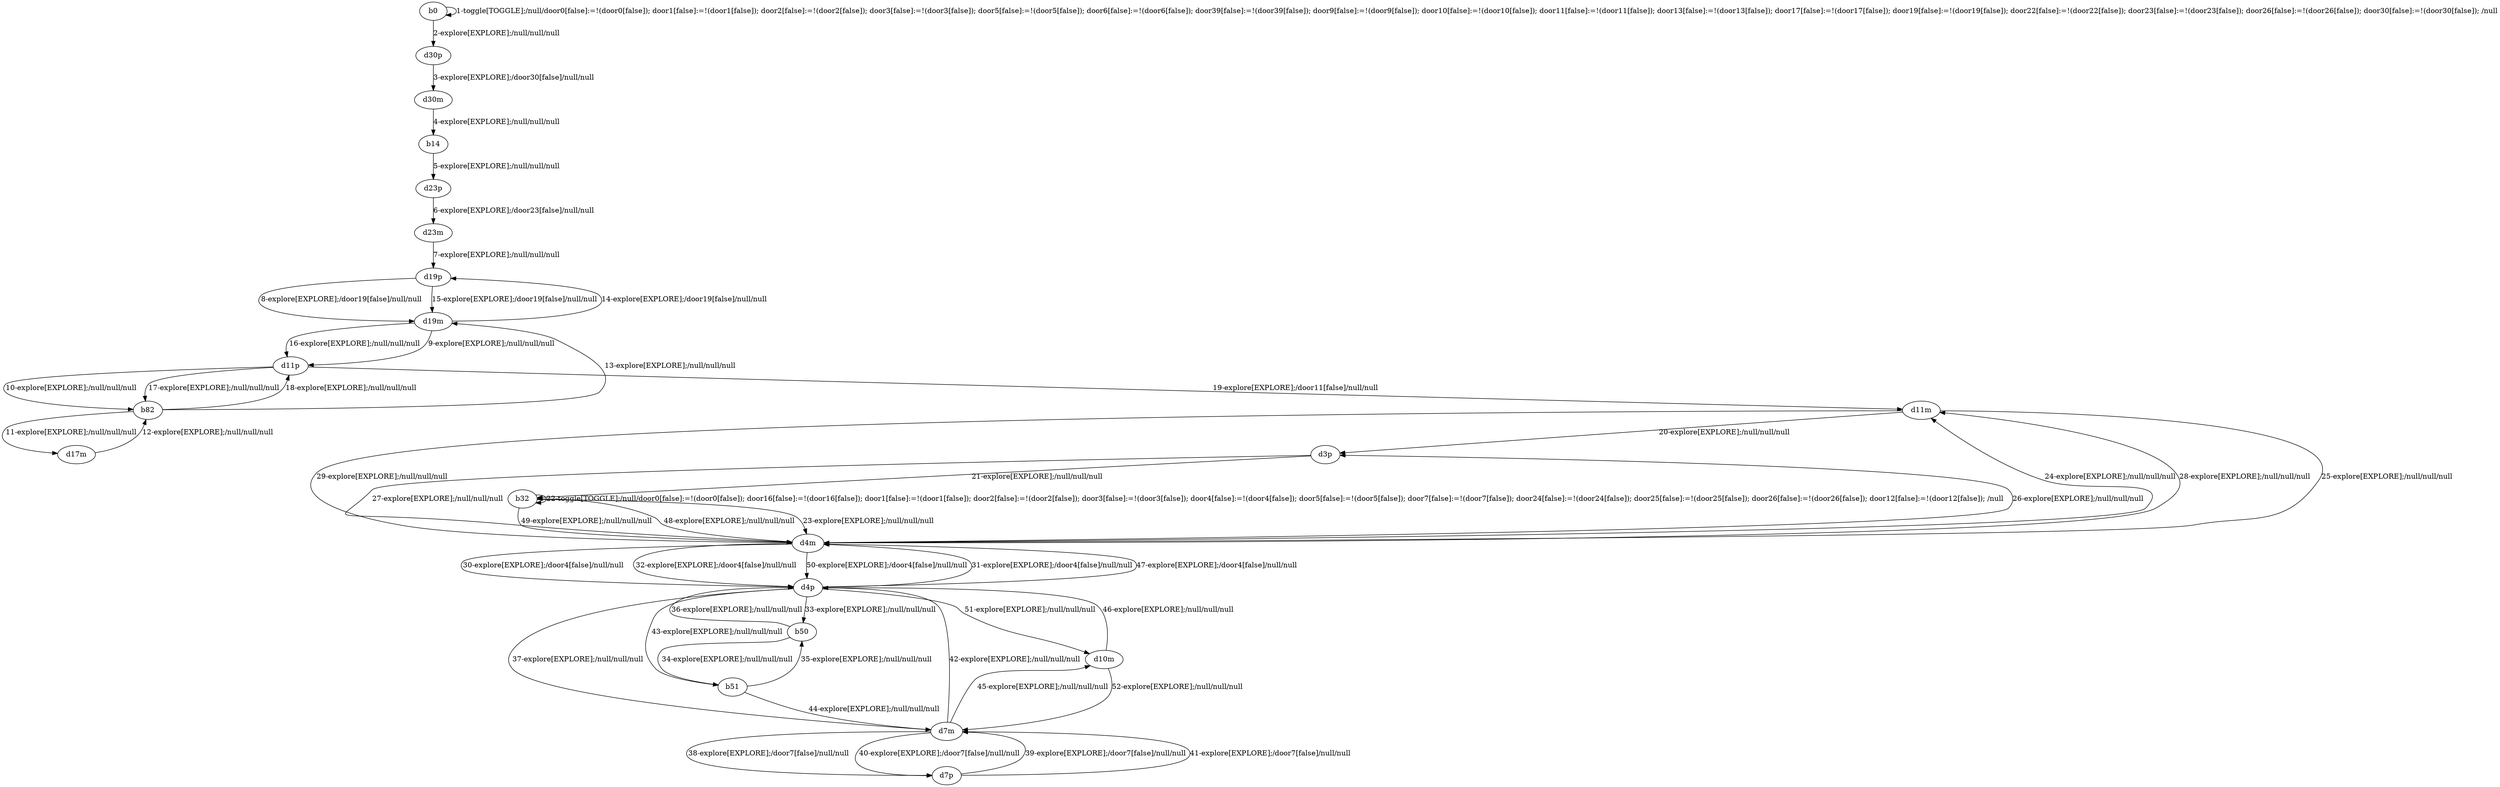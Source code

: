 # Total number of goals covered by this test: 1
# d10m --> d7m

digraph g {
"b0" -> "b0" [label = "1-toggle[TOGGLE];/null/door0[false]:=!(door0[false]); door1[false]:=!(door1[false]); door2[false]:=!(door2[false]); door3[false]:=!(door3[false]); door5[false]:=!(door5[false]); door6[false]:=!(door6[false]); door39[false]:=!(door39[false]); door9[false]:=!(door9[false]); door10[false]:=!(door10[false]); door11[false]:=!(door11[false]); door13[false]:=!(door13[false]); door17[false]:=!(door17[false]); door19[false]:=!(door19[false]); door22[false]:=!(door22[false]); door23[false]:=!(door23[false]); door26[false]:=!(door26[false]); door30[false]:=!(door30[false]); /null"];
"b0" -> "d30p" [label = "2-explore[EXPLORE];/null/null/null"];
"d30p" -> "d30m" [label = "3-explore[EXPLORE];/door30[false]/null/null"];
"d30m" -> "b14" [label = "4-explore[EXPLORE];/null/null/null"];
"b14" -> "d23p" [label = "5-explore[EXPLORE];/null/null/null"];
"d23p" -> "d23m" [label = "6-explore[EXPLORE];/door23[false]/null/null"];
"d23m" -> "d19p" [label = "7-explore[EXPLORE];/null/null/null"];
"d19p" -> "d19m" [label = "8-explore[EXPLORE];/door19[false]/null/null"];
"d19m" -> "d11p" [label = "9-explore[EXPLORE];/null/null/null"];
"d11p" -> "b82" [label = "10-explore[EXPLORE];/null/null/null"];
"b82" -> "d17m" [label = "11-explore[EXPLORE];/null/null/null"];
"d17m" -> "b82" [label = "12-explore[EXPLORE];/null/null/null"];
"b82" -> "d19m" [label = "13-explore[EXPLORE];/null/null/null"];
"d19m" -> "d19p" [label = "14-explore[EXPLORE];/door19[false]/null/null"];
"d19p" -> "d19m" [label = "15-explore[EXPLORE];/door19[false]/null/null"];
"d19m" -> "d11p" [label = "16-explore[EXPLORE];/null/null/null"];
"d11p" -> "b82" [label = "17-explore[EXPLORE];/null/null/null"];
"b82" -> "d11p" [label = "18-explore[EXPLORE];/null/null/null"];
"d11p" -> "d11m" [label = "19-explore[EXPLORE];/door11[false]/null/null"];
"d11m" -> "d3p" [label = "20-explore[EXPLORE];/null/null/null"];
"d3p" -> "b32" [label = "21-explore[EXPLORE];/null/null/null"];
"b32" -> "b32" [label = "22-toggle[TOGGLE];/null/door0[false]:=!(door0[false]); door16[false]:=!(door16[false]); door1[false]:=!(door1[false]); door2[false]:=!(door2[false]); door3[false]:=!(door3[false]); door4[false]:=!(door4[false]); door5[false]:=!(door5[false]); door7[false]:=!(door7[false]); door24[false]:=!(door24[false]); door25[false]:=!(door25[false]); door26[false]:=!(door26[false]); door12[false]:=!(door12[false]); /null"];
"b32" -> "d4m" [label = "23-explore[EXPLORE];/null/null/null"];
"d4m" -> "d11m" [label = "24-explore[EXPLORE];/null/null/null"];
"d11m" -> "d4m" [label = "25-explore[EXPLORE];/null/null/null"];
"d4m" -> "d3p" [label = "26-explore[EXPLORE];/null/null/null"];
"d3p" -> "d4m" [label = "27-explore[EXPLORE];/null/null/null"];
"d4m" -> "d11m" [label = "28-explore[EXPLORE];/null/null/null"];
"d11m" -> "d4m" [label = "29-explore[EXPLORE];/null/null/null"];
"d4m" -> "d4p" [label = "30-explore[EXPLORE];/door4[false]/null/null"];
"d4p" -> "d4m" [label = "31-explore[EXPLORE];/door4[false]/null/null"];
"d4m" -> "d4p" [label = "32-explore[EXPLORE];/door4[false]/null/null"];
"d4p" -> "b50" [label = "33-explore[EXPLORE];/null/null/null"];
"b50" -> "b51" [label = "34-explore[EXPLORE];/null/null/null"];
"b51" -> "b50" [label = "35-explore[EXPLORE];/null/null/null"];
"b50" -> "d4p" [label = "36-explore[EXPLORE];/null/null/null"];
"d4p" -> "d7m" [label = "37-explore[EXPLORE];/null/null/null"];
"d7m" -> "d7p" [label = "38-explore[EXPLORE];/door7[false]/null/null"];
"d7p" -> "d7m" [label = "39-explore[EXPLORE];/door7[false]/null/null"];
"d7m" -> "d7p" [label = "40-explore[EXPLORE];/door7[false]/null/null"];
"d7p" -> "d7m" [label = "41-explore[EXPLORE];/door7[false]/null/null"];
"d7m" -> "d4p" [label = "42-explore[EXPLORE];/null/null/null"];
"d4p" -> "b51" [label = "43-explore[EXPLORE];/null/null/null"];
"b51" -> "d7m" [label = "44-explore[EXPLORE];/null/null/null"];
"d7m" -> "d10m" [label = "45-explore[EXPLORE];/null/null/null"];
"d10m" -> "d4p" [label = "46-explore[EXPLORE];/null/null/null"];
"d4p" -> "d4m" [label = "47-explore[EXPLORE];/door4[false]/null/null"];
"d4m" -> "b32" [label = "48-explore[EXPLORE];/null/null/null"];
"b32" -> "d4m" [label = "49-explore[EXPLORE];/null/null/null"];
"d4m" -> "d4p" [label = "50-explore[EXPLORE];/door4[false]/null/null"];
"d4p" -> "d10m" [label = "51-explore[EXPLORE];/null/null/null"];
"d10m" -> "d7m" [label = "52-explore[EXPLORE];/null/null/null"];
}